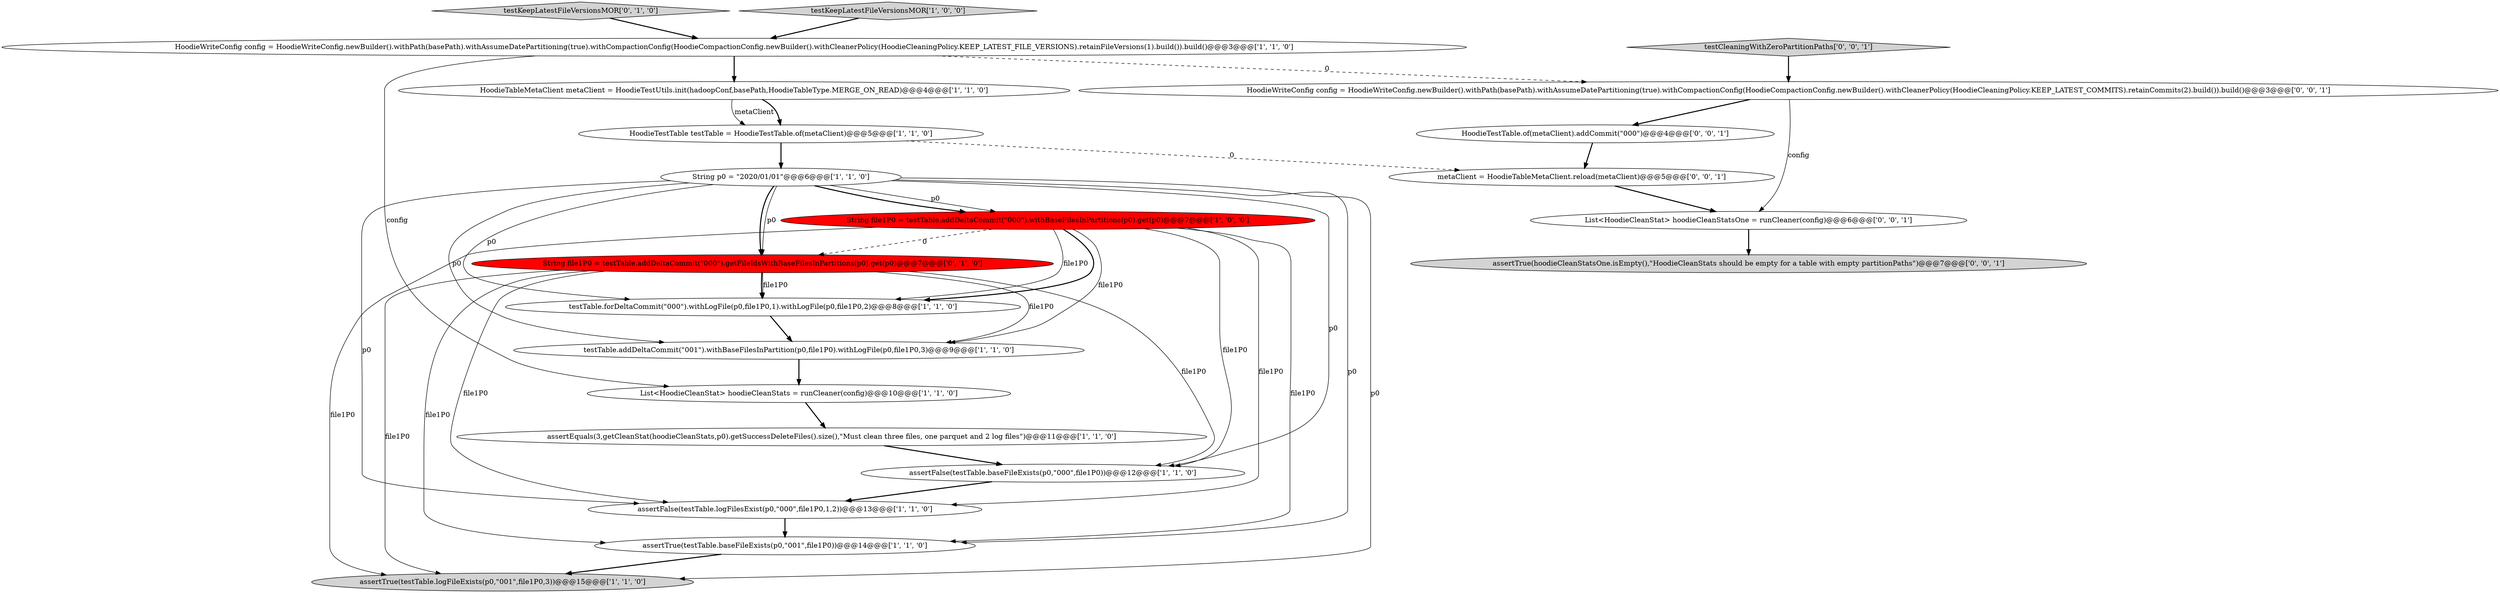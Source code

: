 digraph {
19 [style = filled, label = "HoodieWriteConfig config = HoodieWriteConfig.newBuilder().withPath(basePath).withAssumeDatePartitioning(true).withCompactionConfig(HoodieCompactionConfig.newBuilder().withCleanerPolicy(HoodieCleaningPolicy.KEEP_LATEST_COMMITS).retainCommits(2).build()).build()@@@3@@@['0', '0', '1']", fillcolor = white, shape = ellipse image = "AAA0AAABBB3BBB"];
12 [style = filled, label = "String p0 = \"2020/01/01\"@@@6@@@['1', '1', '0']", fillcolor = white, shape = ellipse image = "AAA0AAABBB1BBB"];
9 [style = filled, label = "testTable.forDeltaCommit(\"000\").withLogFile(p0,file1P0,1).withLogFile(p0,file1P0,2)@@@8@@@['1', '1', '0']", fillcolor = white, shape = ellipse image = "AAA0AAABBB1BBB"];
0 [style = filled, label = "testTable.addDeltaCommit(\"001\").withBaseFilesInPartition(p0,file1P0).withLogFile(p0,file1P0,3)@@@9@@@['1', '1', '0']", fillcolor = white, shape = ellipse image = "AAA0AAABBB1BBB"];
18 [style = filled, label = "metaClient = HoodieTableMetaClient.reload(metaClient)@@@5@@@['0', '0', '1']", fillcolor = white, shape = ellipse image = "AAA0AAABBB3BBB"];
16 [style = filled, label = "HoodieTestTable.of(metaClient).addCommit(\"000\")@@@4@@@['0', '0', '1']", fillcolor = white, shape = ellipse image = "AAA0AAABBB3BBB"];
15 [style = filled, label = "String file1P0 = testTable.addDeltaCommit(\"000\").getFileIdsWithBaseFilesInPartitions(p0).get(p0)@@@7@@@['0', '1', '0']", fillcolor = red, shape = ellipse image = "AAA1AAABBB2BBB"];
5 [style = filled, label = "HoodieTableMetaClient metaClient = HoodieTestUtils.init(hadoopConf,basePath,HoodieTableType.MERGE_ON_READ)@@@4@@@['1', '1', '0']", fillcolor = white, shape = ellipse image = "AAA0AAABBB1BBB"];
7 [style = filled, label = "HoodieTestTable testTable = HoodieTestTable.of(metaClient)@@@5@@@['1', '1', '0']", fillcolor = white, shape = ellipse image = "AAA0AAABBB1BBB"];
2 [style = filled, label = "HoodieWriteConfig config = HoodieWriteConfig.newBuilder().withPath(basePath).withAssumeDatePartitioning(true).withCompactionConfig(HoodieCompactionConfig.newBuilder().withCleanerPolicy(HoodieCleaningPolicy.KEEP_LATEST_FILE_VERSIONS).retainFileVersions(1).build()).build()@@@3@@@['1', '1', '0']", fillcolor = white, shape = ellipse image = "AAA0AAABBB1BBB"];
17 [style = filled, label = "testCleaningWithZeroPartitionPaths['0', '0', '1']", fillcolor = lightgray, shape = diamond image = "AAA0AAABBB3BBB"];
14 [style = filled, label = "testKeepLatestFileVersionsMOR['0', '1', '0']", fillcolor = lightgray, shape = diamond image = "AAA0AAABBB2BBB"];
8 [style = filled, label = "assertFalse(testTable.baseFileExists(p0,\"000\",file1P0))@@@12@@@['1', '1', '0']", fillcolor = white, shape = ellipse image = "AAA0AAABBB1BBB"];
1 [style = filled, label = "assertEquals(3,getCleanStat(hoodieCleanStats,p0).getSuccessDeleteFiles().size(),\"Must clean three files, one parquet and 2 log files\")@@@11@@@['1', '1', '0']", fillcolor = white, shape = ellipse image = "AAA0AAABBB1BBB"];
4 [style = filled, label = "testKeepLatestFileVersionsMOR['1', '0', '0']", fillcolor = lightgray, shape = diamond image = "AAA0AAABBB1BBB"];
10 [style = filled, label = "assertTrue(testTable.baseFileExists(p0,\"001\",file1P0))@@@14@@@['1', '1', '0']", fillcolor = white, shape = ellipse image = "AAA0AAABBB1BBB"];
6 [style = filled, label = "List<HoodieCleanStat> hoodieCleanStats = runCleaner(config)@@@10@@@['1', '1', '0']", fillcolor = white, shape = ellipse image = "AAA0AAABBB1BBB"];
20 [style = filled, label = "assertTrue(hoodieCleanStatsOne.isEmpty(),\"HoodieCleanStats should be empty for a table with empty partitionPaths\")@@@7@@@['0', '0', '1']", fillcolor = lightgray, shape = ellipse image = "AAA0AAABBB3BBB"];
13 [style = filled, label = "assertTrue(testTable.logFileExists(p0,\"001\",file1P0,3))@@@15@@@['1', '1', '0']", fillcolor = lightgray, shape = ellipse image = "AAA0AAABBB1BBB"];
21 [style = filled, label = "List<HoodieCleanStat> hoodieCleanStatsOne = runCleaner(config)@@@6@@@['0', '0', '1']", fillcolor = white, shape = ellipse image = "AAA0AAABBB3BBB"];
11 [style = filled, label = "String file1P0 = testTable.addDeltaCommit(\"000\").withBaseFilesInPartitions(p0).get(p0)@@@7@@@['1', '0', '0']", fillcolor = red, shape = ellipse image = "AAA1AAABBB1BBB"];
3 [style = filled, label = "assertFalse(testTable.logFilesExist(p0,\"000\",file1P0,1,2))@@@13@@@['1', '1', '0']", fillcolor = white, shape = ellipse image = "AAA0AAABBB1BBB"];
11->3 [style = solid, label="file1P0"];
16->18 [style = bold, label=""];
2->19 [style = dashed, label="0"];
1->8 [style = bold, label=""];
9->0 [style = bold, label=""];
7->18 [style = dashed, label="0"];
12->11 [style = solid, label="p0"];
2->6 [style = solid, label="config"];
7->12 [style = bold, label=""];
0->6 [style = bold, label=""];
12->9 [style = solid, label="p0"];
11->0 [style = solid, label="file1P0"];
11->15 [style = dashed, label="0"];
12->15 [style = solid, label="p0"];
11->9 [style = solid, label="file1P0"];
8->3 [style = bold, label=""];
12->15 [style = bold, label=""];
12->11 [style = bold, label=""];
12->10 [style = solid, label="p0"];
11->8 [style = solid, label="file1P0"];
4->2 [style = bold, label=""];
11->9 [style = bold, label=""];
15->3 [style = solid, label="file1P0"];
17->19 [style = bold, label=""];
12->13 [style = solid, label="p0"];
15->13 [style = solid, label="file1P0"];
19->16 [style = bold, label=""];
6->1 [style = bold, label=""];
3->10 [style = bold, label=""];
19->21 [style = solid, label="config"];
11->10 [style = solid, label="file1P0"];
11->13 [style = solid, label="file1P0"];
21->20 [style = bold, label=""];
15->9 [style = solid, label="file1P0"];
10->13 [style = bold, label=""];
15->9 [style = bold, label=""];
5->7 [style = solid, label="metaClient"];
12->3 [style = solid, label="p0"];
5->7 [style = bold, label=""];
12->8 [style = solid, label="p0"];
14->2 [style = bold, label=""];
18->21 [style = bold, label=""];
15->10 [style = solid, label="file1P0"];
15->0 [style = solid, label="file1P0"];
12->0 [style = solid, label="p0"];
2->5 [style = bold, label=""];
15->8 [style = solid, label="file1P0"];
}

